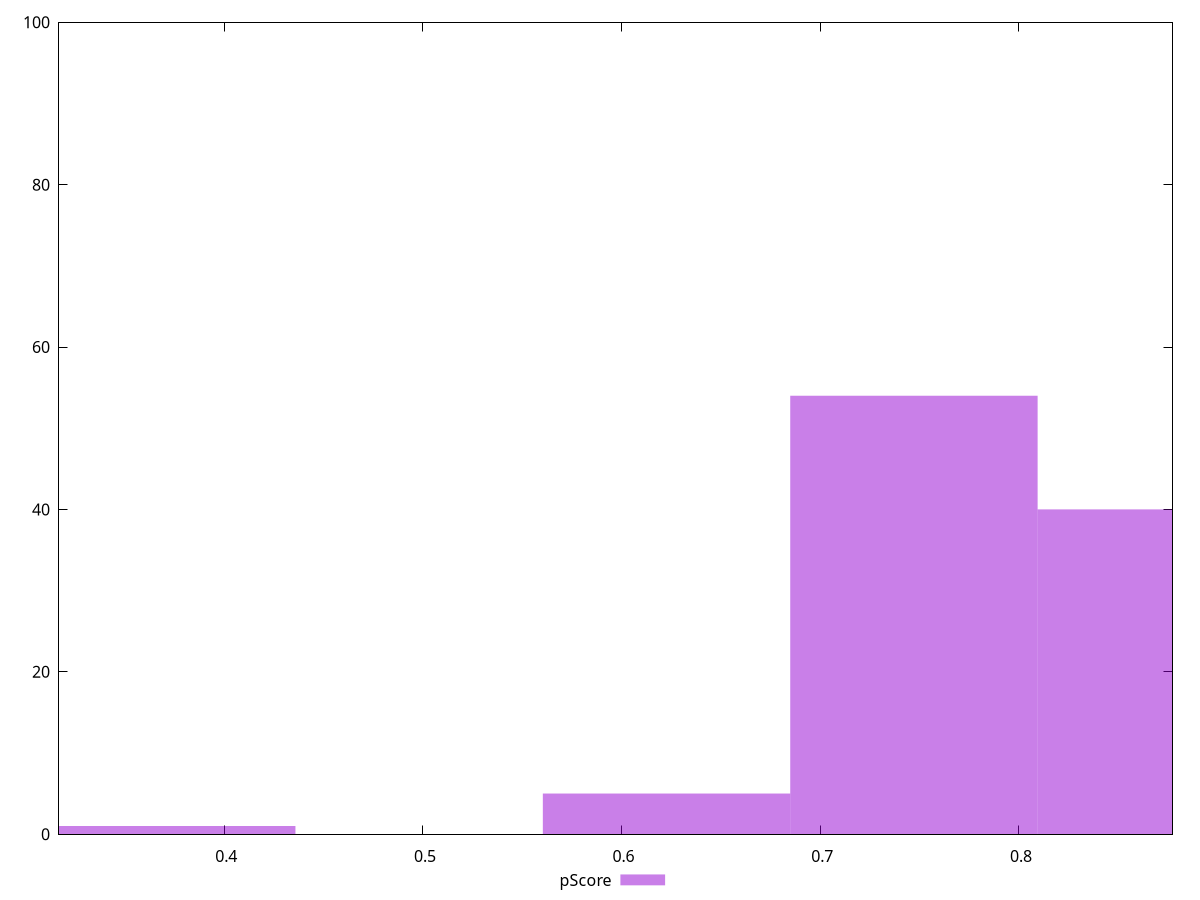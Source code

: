 reset

$pScore <<EOF
0.3735687028274848 1
0.7471374056549696 54
0.6226145047124746 5
0.8716603065974644 40
EOF

set key outside below
set boxwidth 0.12452290094249492
set xrange [0.3168230806952309:0.8772866799792168]
set yrange [0:100]
set trange [0:100]
set style fill transparent solid 0.5 noborder
set terminal svg size 640, 490 enhanced background rgb 'white'
set output "reports/report_00031_2021-02-24T23-18-18.084Z/speed-index/samples/music/pScore/histogram.svg"

plot $pScore title "pScore" with boxes

reset
